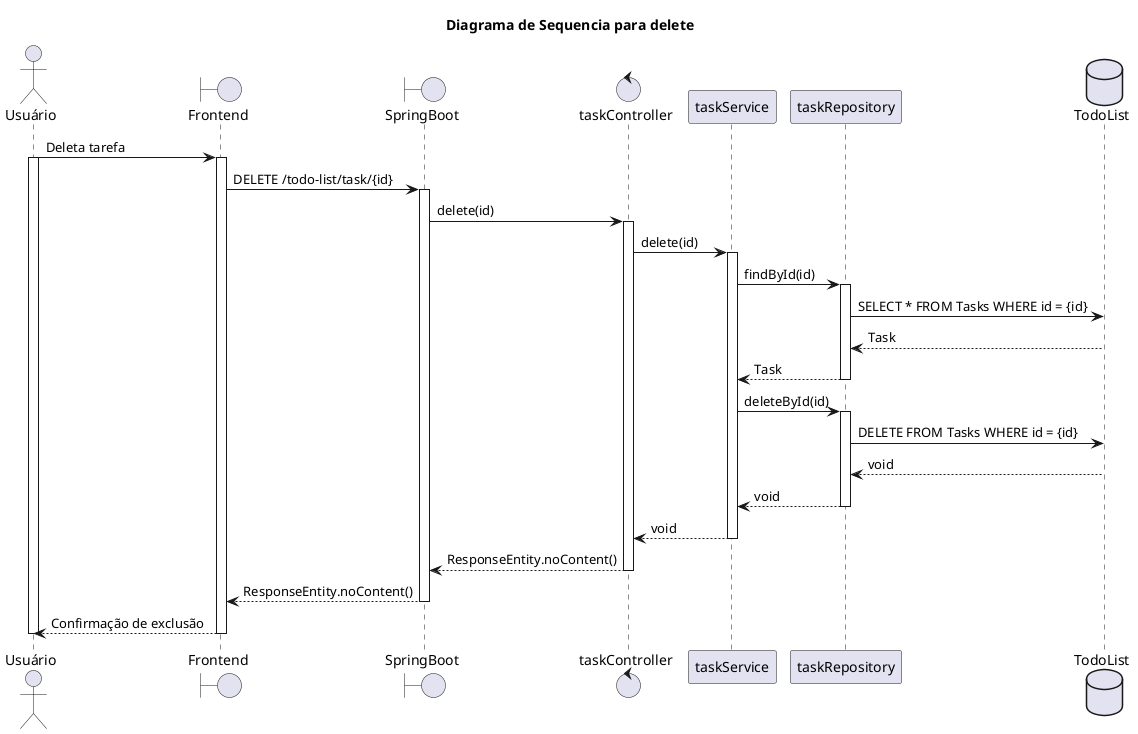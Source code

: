 @startuml
title Diagrama de Sequencia para delete

actor Usuário
Boundary Frontend
Boundary SpringBoot
Control taskController
Participant taskService
Participant taskRepository
Database TodoList

Usuário -> Frontend: Deleta tarefa
activate Usuário
activate Frontend
Frontend -> SpringBoot: DELETE /todo-list/task/{id}
activate SpringBoot
SpringBoot -> taskController: delete(id)
activate taskController
taskController -> taskService: delete(id)
activate taskService
taskService -> taskRepository: findById(id)
activate taskRepository
taskRepository -> TodoList: SELECT * FROM Tasks WHERE id = {id}
TodoList --> taskRepository: Task
taskRepository --> taskService: Task
deactivate taskRepository
taskService -> taskRepository: deleteById(id)
activate taskRepository
taskRepository -> TodoList: DELETE FROM Tasks WHERE id = {id}
TodoList --> taskRepository: void
taskRepository --> taskService: void
deactivate taskRepository
taskService --> taskController: void
deactivate taskService
taskController --> SpringBoot: ResponseEntity.noContent()
deactivate taskController
SpringBoot --> Frontend: ResponseEntity.noContent()
deactivate SpringBoot
Frontend --> Usuário: Confirmação de exclusão
deactivate Frontend
deactivate Usuário
@enduml
